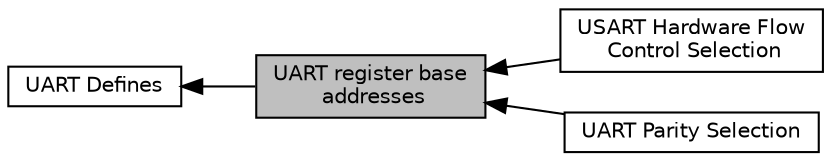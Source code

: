 digraph "UART register base addresses"
{
  edge [fontname="Helvetica",fontsize="10",labelfontname="Helvetica",labelfontsize="10"];
  node [fontname="Helvetica",fontsize="10",shape=record];
  rankdir=LR;
  Node3 [label="USART Hardware Flow\l Control Selection",height=0.2,width=0.4,color="black", fillcolor="white", style="filled",URL="$group__usart__cr3__flowcontrol.html"];
  Node1 [label="UART Defines",height=0.2,width=0.4,color="black", fillcolor="white", style="filled",URL="$group__VF6xx__uart__defines.html",tooltip="Defined Constants and Types for the VF6xx UART Module "];
  Node0 [label="UART register base\l addresses",height=0.2,width=0.4,color="black", fillcolor="grey75", style="filled", fontcolor="black"];
  Node2 [label="UART Parity Selection",height=0.2,width=0.4,color="black", fillcolor="white", style="filled",URL="$group__uart__parity.html"];
  Node1->Node0 [shape=plaintext, dir="back", style="solid"];
  Node0->Node2 [shape=plaintext, dir="back", style="solid"];
  Node0->Node3 [shape=plaintext, dir="back", style="solid"];
}
